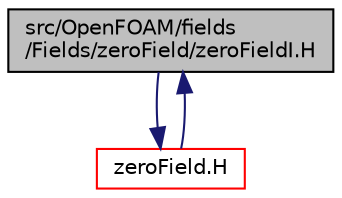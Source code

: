 digraph "src/OpenFOAM/fields/Fields/zeroField/zeroFieldI.H"
{
  bgcolor="transparent";
  edge [fontname="Helvetica",fontsize="10",labelfontname="Helvetica",labelfontsize="10"];
  node [fontname="Helvetica",fontsize="10",shape=record];
  Node1 [label="src/OpenFOAM/fields\l/Fields/zeroField/zeroFieldI.H",height=0.2,width=0.4,color="black", fillcolor="grey75", style="filled", fontcolor="black"];
  Node1 -> Node2 [color="midnightblue",fontsize="10",style="solid",fontname="Helvetica"];
  Node2 [label="zeroField.H",height=0.2,width=0.4,color="red",URL="$a08199.html"];
  Node2 -> Node1 [color="midnightblue",fontsize="10",style="solid",fontname="Helvetica"];
}
